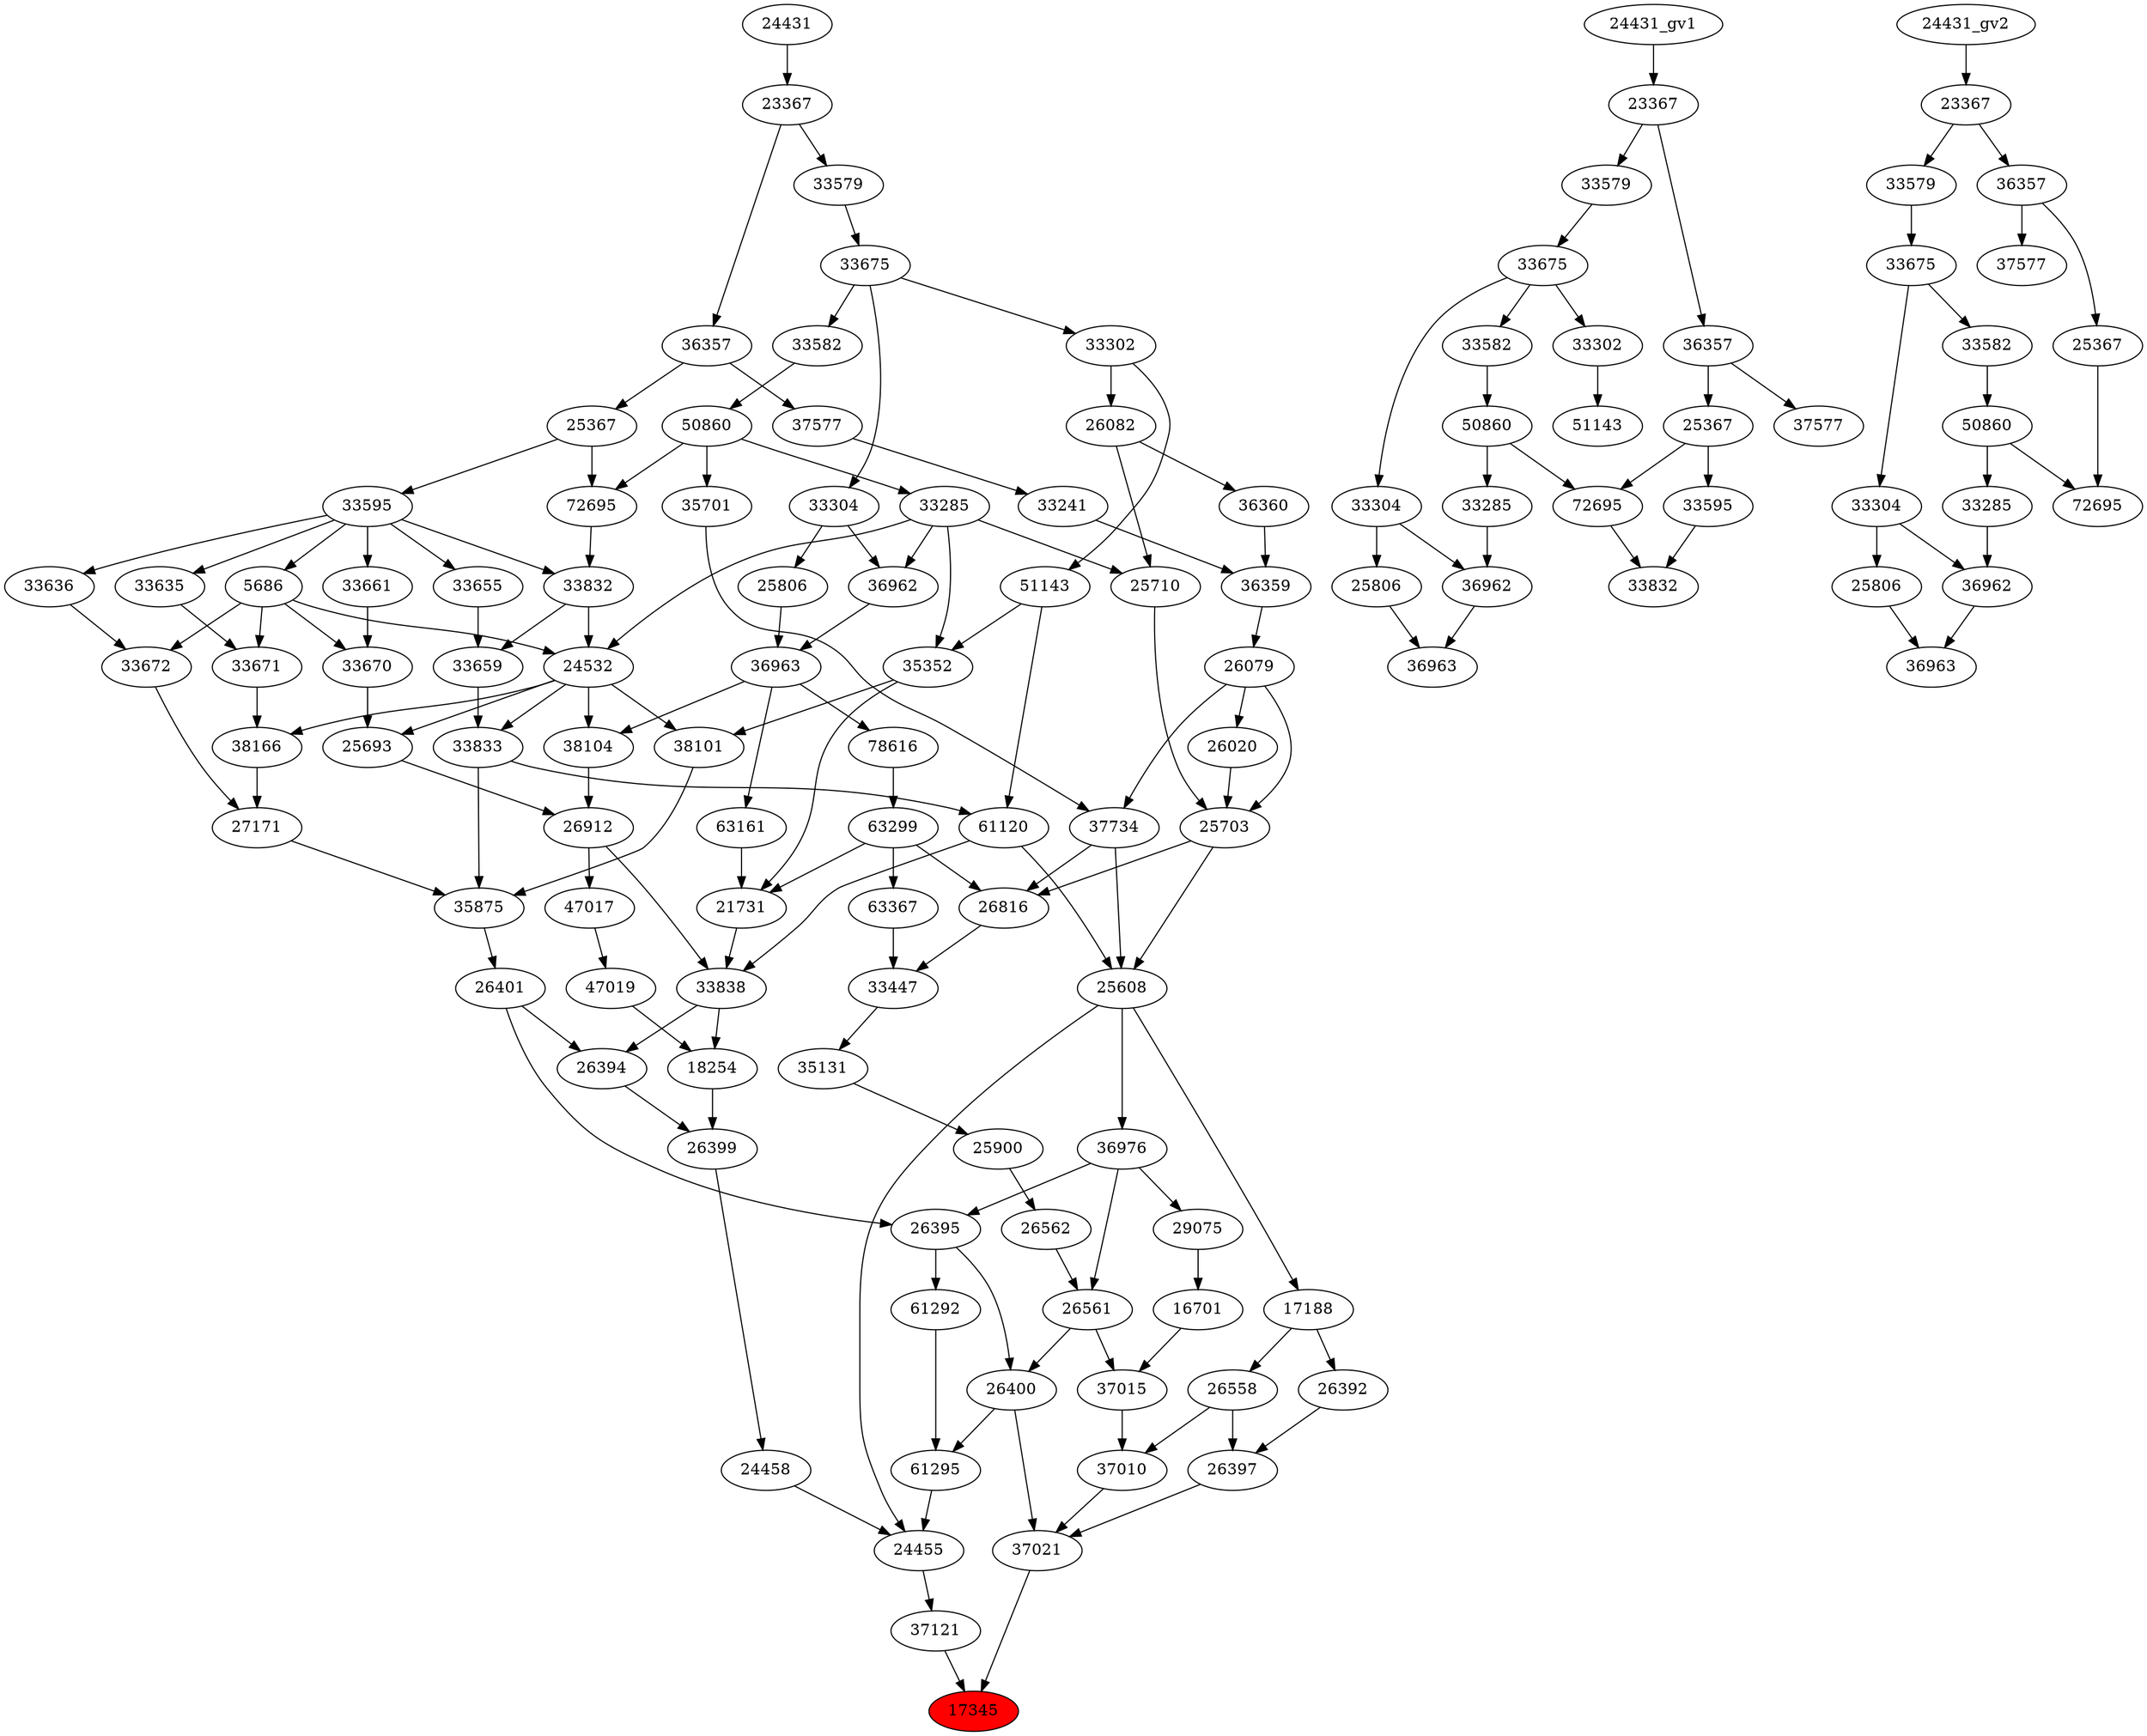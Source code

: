 strict digraph root {
	node [label="\N"];
	{
		node [fillcolor="",
			label="\N",
			style=""
		];
		17345		 [fillcolor=red,
			label=17345,
			style=filled];
		37121		 [label=37121];
		37121 -> 17345;
		37021		 [label=37021];
		37021 -> 17345;
		24455		 [label=24455];
		24455 -> 37121;
		26397		 [label=26397];
		26397 -> 37021;
		26400		 [label=26400];
		26400 -> 37021;
		61295		 [label=61295];
		26400 -> 61295;
		37010		 [label=37010];
		37010 -> 37021;
		25608		 [label=25608];
		25608 -> 24455;
		17188		 [label=17188];
		25608 -> 17188;
		36976		 [label=36976];
		25608 -> 36976;
		24458		 [label=24458];
		24458 -> 24455;
		61295 -> 24455;
		26392		 [label=26392];
		26392 -> 26397;
		26558		 [label=26558];
		26558 -> 26397;
		26558 -> 37010;
		26395		 [label=26395];
		26395 -> 26400;
		61292		 [label=61292];
		26395 -> 61292;
		26561		 [label=26561];
		26561 -> 26400;
		37015		 [label=37015];
		26561 -> 37015;
		37015 -> 37010;
		25703		 [label=25703];
		25703 -> 25608;
		26816		 [label=26816];
		25703 -> 26816;
		37734		 [label=37734];
		37734 -> 25608;
		37734 -> 26816;
		61120		 [label=61120];
		61120 -> 25608;
		33838		 [label=33838];
		61120 -> 33838;
		26399		 [label=26399];
		26399 -> 24458;
		61292 -> 61295;
		17188 -> 26392;
		17188 -> 26558;
		36976 -> 26395;
		36976 -> 26561;
		29075		 [label=29075];
		36976 -> 29075;
		26401		 [label=26401];
		26401 -> 26395;
		26394		 [label=26394];
		26401 -> 26394;
		26562		 [label=26562];
		26562 -> 26561;
		16701		 [label=16701];
		16701 -> 37015;
		26020		 [label=26020];
		26020 -> 25703;
		26079		 [label=26079];
		26079 -> 25703;
		26079 -> 37734;
		26079 -> 26020;
		25710		 [label=25710];
		25710 -> 25703;
		35701		 [label=35701];
		35701 -> 37734;
		51143		 [label=51143];
		51143 -> 61120;
		35352		 [label=35352];
		51143 -> 35352;
		33833		 [label=33833];
		33833 -> 61120;
		35875		 [label=35875];
		33833 -> 35875;
		26394 -> 26399;
		18254		 [label=18254];
		18254 -> 26399;
		35875 -> 26401;
		25900		 [label=25900];
		25900 -> 26562;
		29075 -> 16701;
		36359		 [label=36359];
		36359 -> 26079;
		26082		 [label=26082];
		26082 -> 25710;
		36360		 [label=36360];
		26082 -> 36360;
		33285		 [label=33285];
		33285 -> 25710;
		24532		 [label=24532];
		33285 -> 24532;
		33285 -> 35352;
		36962		 [label=36962];
		33285 -> 36962;
		50860		 [label=50860];
		50860 -> 35701;
		50860 -> 33285;
		72695		 [label=72695];
		50860 -> 72695;
		33302		 [label=33302];
		33302 -> 51143;
		33302 -> 26082;
		33659		 [label=33659];
		33659 -> 33833;
		24532 -> 33833;
		38101		 [label=38101];
		24532 -> 38101;
		38166		 [label=38166];
		24532 -> 38166;
		38104		 [label=38104];
		24532 -> 38104;
		25693		 [label=25693];
		24532 -> 25693;
		33838 -> 26394;
		33838 -> 18254;
		47019		 [label=47019];
		47019 -> 18254;
		27171		 [label=27171];
		27171 -> 35875;
		38101 -> 35875;
		35131		 [label=35131];
		35131 -> 25900;
		33241		 [label=33241];
		33241 -> 36359;
		36360 -> 36359;
		33582		 [label=33582];
		33582 -> 50860;
		33675		 [label=33675];
		33675 -> 33302;
		33675 -> 33582;
		33304		 [label=33304];
		33675 -> 33304;
		33655		 [label=33655];
		33655 -> 33659;
		33832		 [label=33832];
		33832 -> 33659;
		33832 -> 24532;
		5686		 [label=5686];
		5686 -> 24532;
		33672		 [label=33672];
		5686 -> 33672;
		33671		 [label=33671];
		5686 -> 33671;
		33670		 [label=33670];
		5686 -> 33670;
		21731		 [label=21731];
		21731 -> 33838;
		26912		 [label=26912];
		26912 -> 33838;
		47017		 [label=47017];
		26912 -> 47017;
		47017 -> 47019;
		33672 -> 27171;
		38166 -> 27171;
		35352 -> 38101;
		35352 -> 21731;
		33447		 [label=33447];
		33447 -> 35131;
		37577		 [label=37577];
		37577 -> 33241;
		33579		 [label=33579];
		33579 -> 33675;
		33595		 [label=33595];
		33595 -> 33655;
		33595 -> 33832;
		33595 -> 5686;
		33636		 [label=33636];
		33595 -> 33636;
		33635		 [label=33635];
		33595 -> 33635;
		33661		 [label=33661];
		33595 -> 33661;
		72695 -> 33832;
		63161		 [label=63161];
		63161 -> 21731;
		63299		 [label=63299];
		63299 -> 21731;
		63367		 [label=63367];
		63299 -> 63367;
		63299 -> 26816;
		38104 -> 26912;
		25693 -> 26912;
		33636 -> 33672;
		33671 -> 38166;
		63367 -> 33447;
		26816 -> 33447;
		36357		 [label=36357];
		36357 -> 37577;
		25367		 [label=25367];
		36357 -> 25367;
		23367		 [label=23367];
		23367 -> 33579;
		23367 -> 36357;
		25367 -> 33595;
		25367 -> 72695;
		36963		 [label=36963];
		36963 -> 63161;
		36963 -> 38104;
		78616		 [label=78616];
		36963 -> 78616;
		78616 -> 63299;
		33670 -> 25693;
		33635 -> 33671;
		24431		 [label=24431];
		24431 -> 23367;
		36962 -> 36963;
		25806		 [label=25806];
		25806 -> 36963;
		33661 -> 33670;
		33304 -> 36962;
		33304 -> 25806;
	}
	{
		node [label="\N"];
		"51143_gv1"		 [label=51143];
		"33302_gv1"		 [label=33302];
		"33302_gv1" -> "51143_gv1";
		"33285_gv1"		 [label=33285];
		"36962_gv1"		 [label=36962];
		"33285_gv1" -> "36962_gv1";
		"50860_gv1"		 [label=50860];
		"50860_gv1" -> "33285_gv1";
		"72695_gv1"		 [label=72695];
		"50860_gv1" -> "72695_gv1";
		"33582_gv1"		 [label=33582];
		"33582_gv1" -> "50860_gv1";
		"33675_gv1"		 [label=33675];
		"33675_gv1" -> "33302_gv1";
		"33675_gv1" -> "33582_gv1";
		"33304_gv1"		 [label=33304];
		"33675_gv1" -> "33304_gv1";
		"33579_gv1"		 [label=33579];
		"33579_gv1" -> "33675_gv1";
		"33832_gv1"		 [label=33832];
		"72695_gv1" -> "33832_gv1";
		"33595_gv1"		 [label=33595];
		"33595_gv1" -> "33832_gv1";
		"37577_gv1"		 [label=37577];
		"36357_gv1"		 [label=36357];
		"36357_gv1" -> "37577_gv1";
		"25367_gv1"		 [label=25367];
		"36357_gv1" -> "25367_gv1";
		"23367_gv1"		 [label=23367];
		"23367_gv1" -> "33579_gv1";
		"23367_gv1" -> "36357_gv1";
		"25367_gv1" -> "72695_gv1";
		"25367_gv1" -> "33595_gv1";
		"24431_gv1" -> "23367_gv1";
		"36963_gv1"		 [label=36963];
		"36962_gv1" -> "36963_gv1";
		"25806_gv1"		 [label=25806];
		"25806_gv1" -> "36963_gv1";
		"33304_gv1" -> "36962_gv1";
		"33304_gv1" -> "25806_gv1";
	}
	{
		node [label="\N"];
		"50860_gv2"		 [label=50860];
		"72695_gv2"		 [label=72695];
		"50860_gv2" -> "72695_gv2";
		"33285_gv2"		 [label=33285];
		"50860_gv2" -> "33285_gv2";
		"33582_gv2"		 [label=33582];
		"33582_gv2" -> "50860_gv2";
		"33675_gv2"		 [label=33675];
		"33675_gv2" -> "33582_gv2";
		"33304_gv2"		 [label=33304];
		"33675_gv2" -> "33304_gv2";
		"36963_gv2"		 [label=36963];
		"36962_gv2"		 [label=36962];
		"36962_gv2" -> "36963_gv2";
		"25806_gv2"		 [label=25806];
		"25806_gv2" -> "36963_gv2";
		"33579_gv2"		 [label=33579];
		"33579_gv2" -> "33675_gv2";
		"25367_gv2"		 [label=25367];
		"25367_gv2" -> "72695_gv2";
		"33285_gv2" -> "36962_gv2";
		"33304_gv2" -> "36962_gv2";
		"33304_gv2" -> "25806_gv2";
		"23367_gv2"		 [label=23367];
		"23367_gv2" -> "33579_gv2";
		"36357_gv2"		 [label=36357];
		"23367_gv2" -> "36357_gv2";
		"36357_gv2" -> "25367_gv2";
		"37577_gv2"		 [label=37577];
		"36357_gv2" -> "37577_gv2";
		"24431_gv2" -> "23367_gv2";
	}
}
